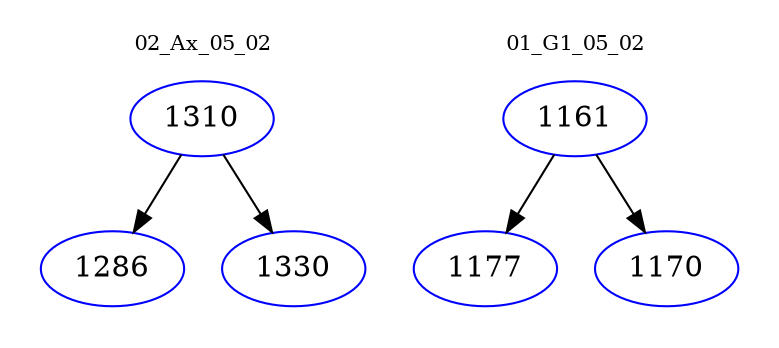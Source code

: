 digraph{
subgraph cluster_0 {
color = white
label = "02_Ax_05_02";
fontsize=10;
T0_1310 [label="1310", color="blue"]
T0_1310 -> T0_1286 [color="black"]
T0_1286 [label="1286", color="blue"]
T0_1310 -> T0_1330 [color="black"]
T0_1330 [label="1330", color="blue"]
}
subgraph cluster_1 {
color = white
label = "01_G1_05_02";
fontsize=10;
T1_1161 [label="1161", color="blue"]
T1_1161 -> T1_1177 [color="black"]
T1_1177 [label="1177", color="blue"]
T1_1161 -> T1_1170 [color="black"]
T1_1170 [label="1170", color="blue"]
}
}
